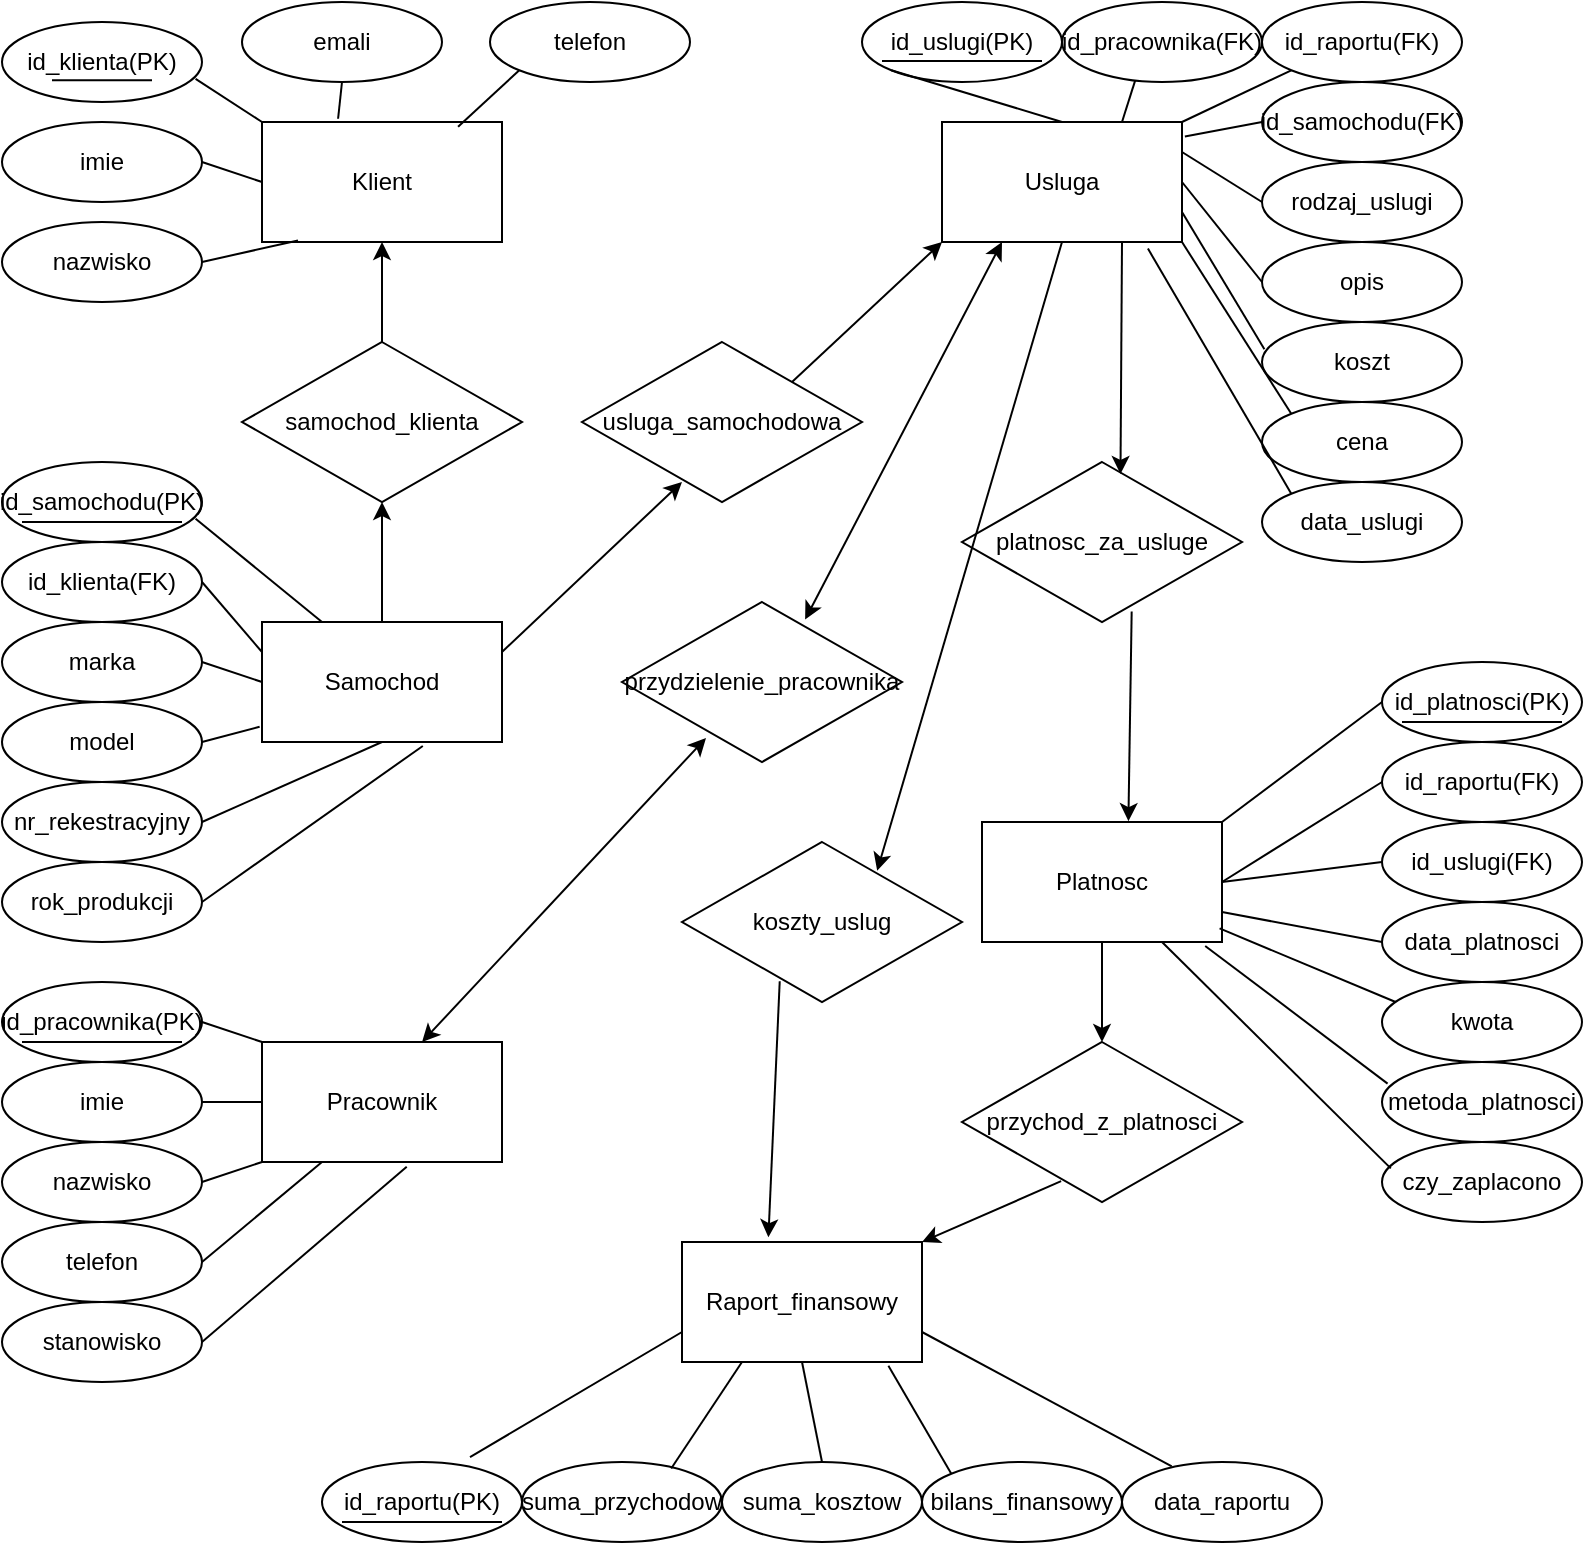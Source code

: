 <mxfile version="27.1.4">
  <diagram name="Myjnia Detailing ERD" id="ERD-1">
    <mxGraphModel dx="1248" dy="592" grid="1" gridSize="10" guides="1" tooltips="1" connect="1" arrows="1" fold="1" page="1" pageScale="1" pageWidth="827" pageHeight="1169" math="0" shadow="0">
      <root>
        <mxCell id="0" />
        <mxCell id="1" parent="0" />
        <mxCell id="klienci" value="Klient" style="shape=rectangle;whiteSpace=wrap;html=1;" parent="1" vertex="1">
          <mxGeometry x="140" y="60" width="120" height="60" as="geometry" />
        </mxCell>
        <mxCell id="pojazdy" value="Samochod" style="shape=rectangle;whiteSpace=wrap;html=1;" parent="1" vertex="1">
          <mxGeometry x="140" y="310" width="120" height="60" as="geometry" />
        </mxCell>
        <mxCell id="pracownicy" value="Pracownik" style="shape=rectangle;whiteSpace=wrap;html=1;" parent="1" vertex="1">
          <mxGeometry x="140" y="520" width="120" height="60" as="geometry" />
        </mxCell>
        <mxCell id="uslugi" value="Usluga" style="shape=rectangle;whiteSpace=wrap;html=1;" parent="1" vertex="1">
          <mxGeometry x="480" y="60" width="120" height="60" as="geometry" />
        </mxCell>
        <mxCell id="platnosci" value="Platnosc" style="shape=rectangle;whiteSpace=wrap;html=1;" parent="1" vertex="1">
          <mxGeometry x="500" y="410" width="120" height="60" as="geometry" />
        </mxCell>
        <mxCell id="4CQm-ivHGaeReTsJMOCz-3" value="imie" style="ellipse;whiteSpace=wrap;html=1;" parent="1" vertex="1">
          <mxGeometry x="10" y="60" width="100" height="40" as="geometry" />
        </mxCell>
        <mxCell id="4CQm-ivHGaeReTsJMOCz-4" value="id_klienta(PK)" style="ellipse;whiteSpace=wrap;html=1;" parent="1" vertex="1">
          <mxGeometry x="10" y="10" width="100" height="40" as="geometry" />
        </mxCell>
        <mxCell id="4CQm-ivHGaeReTsJMOCz-6" value="nazwisko" style="ellipse;whiteSpace=wrap;html=1;" parent="1" vertex="1">
          <mxGeometry x="10" y="110" width="100" height="40" as="geometry" />
        </mxCell>
        <mxCell id="4CQm-ivHGaeReTsJMOCz-7" value="telefon" style="ellipse;whiteSpace=wrap;html=1;" parent="1" vertex="1">
          <mxGeometry x="254" width="100" height="40" as="geometry" />
        </mxCell>
        <mxCell id="4CQm-ivHGaeReTsJMOCz-8" value="emali" style="ellipse;whiteSpace=wrap;html=1;" parent="1" vertex="1">
          <mxGeometry x="130" width="100" height="40" as="geometry" />
        </mxCell>
        <mxCell id="4CQm-ivHGaeReTsJMOCz-27" value="samochod_klienta" style="rhombus;whiteSpace=wrap;html=1;" parent="1" vertex="1">
          <mxGeometry x="130" y="170" width="140" height="80" as="geometry" />
        </mxCell>
        <mxCell id="4CQm-ivHGaeReTsJMOCz-28" value="" style="endArrow=classic;html=1;rounded=0;exitX=0.5;exitY=0;exitDx=0;exitDy=0;entryX=0.5;entryY=1;entryDx=0;entryDy=0;" parent="1" source="pojazdy" target="4CQm-ivHGaeReTsJMOCz-27" edge="1">
          <mxGeometry width="50" height="50" relative="1" as="geometry">
            <mxPoint x="330" y="290" as="sourcePoint" />
            <mxPoint x="380" y="240" as="targetPoint" />
          </mxGeometry>
        </mxCell>
        <mxCell id="4CQm-ivHGaeReTsJMOCz-29" value="" style="endArrow=classic;html=1;rounded=0;exitX=0.5;exitY=0;exitDx=0;exitDy=0;entryX=0.5;entryY=1;entryDx=0;entryDy=0;" parent="1" source="4CQm-ivHGaeReTsJMOCz-27" target="klienci" edge="1">
          <mxGeometry width="50" height="50" relative="1" as="geometry">
            <mxPoint x="330" y="240" as="sourcePoint" />
            <mxPoint x="380" y="190" as="targetPoint" />
          </mxGeometry>
        </mxCell>
        <mxCell id="4CQm-ivHGaeReTsJMOCz-30" value="id_samochodu(PK)" style="ellipse;whiteSpace=wrap;html=1;" parent="1" vertex="1">
          <mxGeometry x="10" y="230" width="100" height="40" as="geometry" />
        </mxCell>
        <mxCell id="4CQm-ivHGaeReTsJMOCz-31" value="id_klienta(FK)" style="ellipse;whiteSpace=wrap;html=1;" parent="1" vertex="1">
          <mxGeometry x="10" y="270" width="100" height="40" as="geometry" />
        </mxCell>
        <mxCell id="4CQm-ivHGaeReTsJMOCz-32" value="marka" style="ellipse;whiteSpace=wrap;html=1;" parent="1" vertex="1">
          <mxGeometry x="10" y="310" width="100" height="40" as="geometry" />
        </mxCell>
        <mxCell id="4CQm-ivHGaeReTsJMOCz-33" value="model" style="ellipse;whiteSpace=wrap;html=1;" parent="1" vertex="1">
          <mxGeometry x="10" y="350" width="100" height="40" as="geometry" />
        </mxCell>
        <mxCell id="4CQm-ivHGaeReTsJMOCz-36" value="nr_rekestracyjny" style="ellipse;whiteSpace=wrap;html=1;" parent="1" vertex="1">
          <mxGeometry x="10" y="390" width="100" height="40" as="geometry" />
        </mxCell>
        <mxCell id="4CQm-ivHGaeReTsJMOCz-37" value="rok_produkcji" style="ellipse;whiteSpace=wrap;html=1;" parent="1" vertex="1">
          <mxGeometry x="10" y="430" width="100" height="40" as="geometry" />
        </mxCell>
        <mxCell id="4CQm-ivHGaeReTsJMOCz-40" value="usluga_samochodowa" style="rhombus;whiteSpace=wrap;html=1;" parent="1" vertex="1">
          <mxGeometry x="300" y="170" width="140" height="80" as="geometry" />
        </mxCell>
        <mxCell id="4CQm-ivHGaeReTsJMOCz-41" value="" style="endArrow=classic;html=1;rounded=0;entryX=0.357;entryY=0.875;entryDx=0;entryDy=0;entryPerimeter=0;exitX=1;exitY=0.25;exitDx=0;exitDy=0;" parent="1" source="pojazdy" target="4CQm-ivHGaeReTsJMOCz-40" edge="1">
          <mxGeometry width="50" height="50" relative="1" as="geometry">
            <mxPoint x="330" y="330" as="sourcePoint" />
            <mxPoint x="380" y="280" as="targetPoint" />
          </mxGeometry>
        </mxCell>
        <mxCell id="4CQm-ivHGaeReTsJMOCz-42" value="" style="endArrow=classic;html=1;rounded=0;exitX=1;exitY=0;exitDx=0;exitDy=0;entryX=0;entryY=1;entryDx=0;entryDy=0;" parent="1" source="4CQm-ivHGaeReTsJMOCz-40" target="uslugi" edge="1">
          <mxGeometry width="50" height="50" relative="1" as="geometry">
            <mxPoint x="450" y="180" as="sourcePoint" />
            <mxPoint x="500" y="130" as="targetPoint" />
          </mxGeometry>
        </mxCell>
        <mxCell id="4CQm-ivHGaeReTsJMOCz-43" value="platnosc_za_usluge" style="rhombus;whiteSpace=wrap;html=1;" parent="1" vertex="1">
          <mxGeometry x="490" y="230" width="140" height="80" as="geometry" />
        </mxCell>
        <mxCell id="4CQm-ivHGaeReTsJMOCz-47" value="id_uslugi(PK)" style="ellipse;whiteSpace=wrap;html=1;" parent="1" vertex="1">
          <mxGeometry x="440" width="100" height="40" as="geometry" />
        </mxCell>
        <mxCell id="4CQm-ivHGaeReTsJMOCz-48" value="rodzaj_uslugi" style="ellipse;whiteSpace=wrap;html=1;" parent="1" vertex="1">
          <mxGeometry x="640" y="80" width="100" height="40" as="geometry" />
        </mxCell>
        <mxCell id="4CQm-ivHGaeReTsJMOCz-49" style="edgeStyle=orthogonalEdgeStyle;rounded=0;orthogonalLoop=1;jettySize=auto;html=1;exitX=0.5;exitY=1;exitDx=0;exitDy=0;" parent="1" source="4CQm-ivHGaeReTsJMOCz-48" target="4CQm-ivHGaeReTsJMOCz-48" edge="1">
          <mxGeometry relative="1" as="geometry" />
        </mxCell>
        <mxCell id="4CQm-ivHGaeReTsJMOCz-50" value="opis" style="ellipse;whiteSpace=wrap;html=1;" parent="1" vertex="1">
          <mxGeometry x="640" y="120" width="100" height="40" as="geometry" />
        </mxCell>
        <mxCell id="4CQm-ivHGaeReTsJMOCz-51" value="koszt" style="ellipse;whiteSpace=wrap;html=1;" parent="1" vertex="1">
          <mxGeometry x="640" y="160" width="100" height="40" as="geometry" />
        </mxCell>
        <mxCell id="4CQm-ivHGaeReTsJMOCz-52" value="cena" style="ellipse;whiteSpace=wrap;html=1;" parent="1" vertex="1">
          <mxGeometry x="640" y="200" width="100" height="40" as="geometry" />
        </mxCell>
        <mxCell id="4CQm-ivHGaeReTsJMOCz-53" value="id_platnosci(PK)" style="ellipse;whiteSpace=wrap;html=1;" parent="1" vertex="1">
          <mxGeometry x="700" y="330" width="100" height="40" as="geometry" />
        </mxCell>
        <mxCell id="4CQm-ivHGaeReTsJMOCz-55" value="id_uslugi(FK)" style="ellipse;whiteSpace=wrap;html=1;" parent="1" vertex="1">
          <mxGeometry x="700" y="410" width="100" height="40" as="geometry" />
        </mxCell>
        <mxCell id="4CQm-ivHGaeReTsJMOCz-56" value="data_platnosci" style="ellipse;whiteSpace=wrap;html=1;" parent="1" vertex="1">
          <mxGeometry x="700" y="450" width="100" height="40" as="geometry" />
        </mxCell>
        <mxCell id="4CQm-ivHGaeReTsJMOCz-57" value="kwota" style="ellipse;whiteSpace=wrap;html=1;" parent="1" vertex="1">
          <mxGeometry x="700" y="490" width="100" height="40" as="geometry" />
        </mxCell>
        <mxCell id="4CQm-ivHGaeReTsJMOCz-58" value="metoda_platnosci" style="ellipse;whiteSpace=wrap;html=1;" parent="1" vertex="1">
          <mxGeometry x="700" y="530" width="100" height="40" as="geometry" />
        </mxCell>
        <mxCell id="4CQm-ivHGaeReTsJMOCz-59" value="czy_zaplacono" style="ellipse;whiteSpace=wrap;html=1;" parent="1" vertex="1">
          <mxGeometry x="700" y="570" width="100" height="40" as="geometry" />
        </mxCell>
        <mxCell id="4CQm-ivHGaeReTsJMOCz-60" value="id_pracownika(PK)" style="ellipse;whiteSpace=wrap;html=1;" parent="1" vertex="1">
          <mxGeometry x="10" y="490" width="100" height="40" as="geometry" />
        </mxCell>
        <mxCell id="4CQm-ivHGaeReTsJMOCz-61" value="imie" style="ellipse;whiteSpace=wrap;html=1;" parent="1" vertex="1">
          <mxGeometry x="10" y="530" width="100" height="40" as="geometry" />
        </mxCell>
        <mxCell id="4CQm-ivHGaeReTsJMOCz-63" value="nazwisko" style="ellipse;whiteSpace=wrap;html=1;" parent="1" vertex="1">
          <mxGeometry x="10" y="570" width="100" height="40" as="geometry" />
        </mxCell>
        <mxCell id="4CQm-ivHGaeReTsJMOCz-64" value="telefon" style="ellipse;whiteSpace=wrap;html=1;" parent="1" vertex="1">
          <mxGeometry x="10" y="610" width="100" height="40" as="geometry" />
        </mxCell>
        <mxCell id="4CQm-ivHGaeReTsJMOCz-65" value="stanowisko" style="ellipse;whiteSpace=wrap;html=1;" parent="1" vertex="1">
          <mxGeometry x="10" y="650" width="100" height="40" as="geometry" />
        </mxCell>
        <mxCell id="4CQm-ivHGaeReTsJMOCz-67" value="przydzielenie_pracownika" style="rhombus;whiteSpace=wrap;html=1;" parent="1" vertex="1">
          <mxGeometry x="320" y="300" width="140" height="80" as="geometry" />
        </mxCell>
        <mxCell id="4CQm-ivHGaeReTsJMOCz-69" value="Raport_finansowy" style="rounded=0;whiteSpace=wrap;html=1;" parent="1" vertex="1">
          <mxGeometry x="350" y="620" width="120" height="60" as="geometry" />
        </mxCell>
        <mxCell id="4CQm-ivHGaeReTsJMOCz-70" value="przychod_z_platnosci" style="rhombus;whiteSpace=wrap;html=1;" parent="1" vertex="1">
          <mxGeometry x="490" y="520" width="140" height="80" as="geometry" />
        </mxCell>
        <mxCell id="4CQm-ivHGaeReTsJMOCz-71" value="" style="endArrow=classic;html=1;rounded=0;exitX=0.5;exitY=1;exitDx=0;exitDy=0;entryX=0.5;entryY=0;entryDx=0;entryDy=0;" parent="1" source="platnosci" target="4CQm-ivHGaeReTsJMOCz-70" edge="1">
          <mxGeometry width="50" height="50" relative="1" as="geometry">
            <mxPoint x="440" y="540" as="sourcePoint" />
            <mxPoint x="490" y="490" as="targetPoint" />
          </mxGeometry>
        </mxCell>
        <mxCell id="4CQm-ivHGaeReTsJMOCz-72" value="" style="endArrow=classic;html=1;rounded=0;exitX=0.354;exitY=0.87;exitDx=0;exitDy=0;exitPerimeter=0;entryX=1;entryY=0;entryDx=0;entryDy=0;" parent="1" source="4CQm-ivHGaeReTsJMOCz-70" target="4CQm-ivHGaeReTsJMOCz-69" edge="1">
          <mxGeometry width="50" height="50" relative="1" as="geometry">
            <mxPoint x="370" y="600" as="sourcePoint" />
            <mxPoint x="420" y="550" as="targetPoint" />
          </mxGeometry>
        </mxCell>
        <mxCell id="4CQm-ivHGaeReTsJMOCz-73" value="" style="endArrow=classic;html=1;rounded=0;exitX=0.5;exitY=1;exitDx=0;exitDy=0;entryX=0.697;entryY=0.18;entryDx=0;entryDy=0;entryPerimeter=0;" parent="1" source="uslugi" target="4CQm-ivHGaeReTsJMOCz-74" edge="1">
          <mxGeometry width="50" height="50" relative="1" as="geometry">
            <mxPoint x="500" y="187" as="sourcePoint" />
            <mxPoint x="470" y="417" as="targetPoint" />
          </mxGeometry>
        </mxCell>
        <mxCell id="4CQm-ivHGaeReTsJMOCz-74" value="koszty_uslug" style="rhombus;whiteSpace=wrap;html=1;" parent="1" vertex="1">
          <mxGeometry x="350" y="420" width="140" height="80" as="geometry" />
        </mxCell>
        <mxCell id="4CQm-ivHGaeReTsJMOCz-76" value="" style="endArrow=classic;html=1;rounded=0;exitX=0.349;exitY=0.87;exitDx=0;exitDy=0;exitPerimeter=0;entryX=0.36;entryY=-0.04;entryDx=0;entryDy=0;entryPerimeter=0;" parent="1" source="4CQm-ivHGaeReTsJMOCz-74" target="4CQm-ivHGaeReTsJMOCz-69" edge="1">
          <mxGeometry width="50" height="50" relative="1" as="geometry">
            <mxPoint x="410" y="500" as="sourcePoint" />
            <mxPoint x="340" y="530" as="targetPoint" />
          </mxGeometry>
        </mxCell>
        <mxCell id="4CQm-ivHGaeReTsJMOCz-78" value="id_raportu(PK)" style="ellipse;whiteSpace=wrap;html=1;" parent="1" vertex="1">
          <mxGeometry x="170" y="730" width="100" height="40" as="geometry" />
        </mxCell>
        <mxCell id="4CQm-ivHGaeReTsJMOCz-79" value="data_raportu" style="ellipse;whiteSpace=wrap;html=1;" parent="1" vertex="1">
          <mxGeometry x="570" y="730" width="100" height="40" as="geometry" />
        </mxCell>
        <mxCell id="4CQm-ivHGaeReTsJMOCz-80" value="suma_przychodow" style="ellipse;whiteSpace=wrap;html=1;" parent="1" vertex="1">
          <mxGeometry x="270" y="730" width="100" height="40" as="geometry" />
        </mxCell>
        <mxCell id="4CQm-ivHGaeReTsJMOCz-82" value="suma_kosztow" style="ellipse;whiteSpace=wrap;html=1;" parent="1" vertex="1">
          <mxGeometry x="370" y="730" width="100" height="40" as="geometry" />
        </mxCell>
        <mxCell id="4CQm-ivHGaeReTsJMOCz-83" value="bilans_finansowy" style="ellipse;whiteSpace=wrap;html=1;" parent="1" vertex="1">
          <mxGeometry x="470" y="730" width="100" height="40" as="geometry" />
        </mxCell>
        <mxCell id="4CQm-ivHGaeReTsJMOCz-84" value="" style="endArrow=none;html=1;rounded=0;exitX=1;exitY=0.5;exitDx=0;exitDy=0;entryX=0.67;entryY=1.033;entryDx=0;entryDy=0;entryPerimeter=0;" parent="1" source="4CQm-ivHGaeReTsJMOCz-37" target="pojazdy" edge="1">
          <mxGeometry width="50" height="50" relative="1" as="geometry">
            <mxPoint x="130" y="450" as="sourcePoint" />
            <mxPoint x="180" y="400" as="targetPoint" />
          </mxGeometry>
        </mxCell>
        <mxCell id="4CQm-ivHGaeReTsJMOCz-86" value="" style="endArrow=none;html=1;rounded=0;exitX=1;exitY=0.5;exitDx=0;exitDy=0;entryX=0.5;entryY=1;entryDx=0;entryDy=0;" parent="1" source="4CQm-ivHGaeReTsJMOCz-36" target="pojazdy" edge="1">
          <mxGeometry width="50" height="50" relative="1" as="geometry">
            <mxPoint x="140" y="478" as="sourcePoint" />
            <mxPoint x="250" y="400" as="targetPoint" />
          </mxGeometry>
        </mxCell>
        <mxCell id="4CQm-ivHGaeReTsJMOCz-87" value="" style="endArrow=none;html=1;rounded=0;exitX=1;exitY=0.5;exitDx=0;exitDy=0;entryX=-0.01;entryY=0.873;entryDx=0;entryDy=0;entryPerimeter=0;" parent="1" source="4CQm-ivHGaeReTsJMOCz-33" target="pojazdy" edge="1">
          <mxGeometry width="50" height="50" relative="1" as="geometry">
            <mxPoint x="220" y="548" as="sourcePoint" />
            <mxPoint x="330" y="470" as="targetPoint" />
          </mxGeometry>
        </mxCell>
        <mxCell id="4CQm-ivHGaeReTsJMOCz-88" value="" style="endArrow=none;html=1;rounded=0;exitX=1;exitY=0.5;exitDx=0;exitDy=0;entryX=0;entryY=0.5;entryDx=0;entryDy=0;" parent="1" source="4CQm-ivHGaeReTsJMOCz-32" target="pojazdy" edge="1">
          <mxGeometry width="50" height="50" relative="1" as="geometry">
            <mxPoint x="190" y="508" as="sourcePoint" />
            <mxPoint x="300" y="430" as="targetPoint" />
          </mxGeometry>
        </mxCell>
        <mxCell id="4CQm-ivHGaeReTsJMOCz-89" value="" style="endArrow=none;html=1;rounded=0;exitX=1;exitY=0.5;exitDx=0;exitDy=0;entryX=0;entryY=0.25;entryDx=0;entryDy=0;" parent="1" source="4CQm-ivHGaeReTsJMOCz-31" target="pojazdy" edge="1">
          <mxGeometry width="50" height="50" relative="1" as="geometry">
            <mxPoint x="210" y="508" as="sourcePoint" />
            <mxPoint x="320" y="430" as="targetPoint" />
          </mxGeometry>
        </mxCell>
        <mxCell id="4CQm-ivHGaeReTsJMOCz-90" value="" style="endArrow=none;html=1;rounded=0;exitX=0.968;exitY=0.71;exitDx=0;exitDy=0;entryX=0.25;entryY=0;entryDx=0;entryDy=0;exitPerimeter=0;" parent="1" source="4CQm-ivHGaeReTsJMOCz-30" target="pojazdy" edge="1">
          <mxGeometry width="50" height="50" relative="1" as="geometry">
            <mxPoint x="240" y="528" as="sourcePoint" />
            <mxPoint x="350" y="450" as="targetPoint" />
          </mxGeometry>
        </mxCell>
        <mxCell id="4CQm-ivHGaeReTsJMOCz-91" value="" style="endArrow=none;html=1;rounded=0;exitX=1;exitY=0.5;exitDx=0;exitDy=0;entryX=0;entryY=0;entryDx=0;entryDy=0;" parent="1" source="4CQm-ivHGaeReTsJMOCz-60" target="pracownicy" edge="1">
          <mxGeometry width="50" height="50" relative="1" as="geometry">
            <mxPoint x="220" y="548" as="sourcePoint" />
            <mxPoint x="330" y="470" as="targetPoint" />
          </mxGeometry>
        </mxCell>
        <mxCell id="4CQm-ivHGaeReTsJMOCz-92" value="" style="endArrow=none;html=1;rounded=0;exitX=1;exitY=0.5;exitDx=0;exitDy=0;entryX=0;entryY=0.5;entryDx=0;entryDy=0;" parent="1" source="4CQm-ivHGaeReTsJMOCz-61" target="pracownicy" edge="1">
          <mxGeometry width="50" height="50" relative="1" as="geometry">
            <mxPoint x="250" y="678" as="sourcePoint" />
            <mxPoint x="360" y="600" as="targetPoint" />
          </mxGeometry>
        </mxCell>
        <mxCell id="4CQm-ivHGaeReTsJMOCz-98" value="" style="endArrow=none;html=1;rounded=0;exitX=1;exitY=0;exitDx=0;exitDy=0;entryX=0;entryY=0.5;entryDx=0;entryDy=0;" parent="1" source="platnosci" target="4CQm-ivHGaeReTsJMOCz-53" edge="1">
          <mxGeometry width="50" height="50" relative="1" as="geometry">
            <mxPoint x="680" y="585" as="sourcePoint" />
            <mxPoint x="780" y="520" as="targetPoint" />
          </mxGeometry>
        </mxCell>
        <mxCell id="4CQm-ivHGaeReTsJMOCz-100" value="" style="endArrow=none;html=1;rounded=0;exitX=1;exitY=0.5;exitDx=0;exitDy=0;entryX=0;entryY=0.5;entryDx=0;entryDy=0;" parent="1" source="platnosci" target="4CQm-ivHGaeReTsJMOCz-55" edge="1">
          <mxGeometry width="50" height="50" relative="1" as="geometry">
            <mxPoint x="660" y="545" as="sourcePoint" />
            <mxPoint x="760" y="480" as="targetPoint" />
          </mxGeometry>
        </mxCell>
        <mxCell id="4CQm-ivHGaeReTsJMOCz-101" value="" style="endArrow=none;html=1;rounded=0;exitX=1;exitY=0.75;exitDx=0;exitDy=0;entryX=0;entryY=0.5;entryDx=0;entryDy=0;" parent="1" source="platnosci" target="4CQm-ivHGaeReTsJMOCz-56" edge="1">
          <mxGeometry width="50" height="50" relative="1" as="geometry">
            <mxPoint x="660" y="555" as="sourcePoint" />
            <mxPoint x="760" y="490" as="targetPoint" />
          </mxGeometry>
        </mxCell>
        <mxCell id="4CQm-ivHGaeReTsJMOCz-102" value="" style="endArrow=none;html=1;rounded=0;exitX=0.99;exitY=0.887;exitDx=0;exitDy=0;exitPerimeter=0;entryX=0.068;entryY=0.25;entryDx=0;entryDy=0;entryPerimeter=0;" parent="1" source="platnosci" target="4CQm-ivHGaeReTsJMOCz-57" edge="1">
          <mxGeometry width="50" height="50" relative="1" as="geometry">
            <mxPoint x="670" y="565" as="sourcePoint" />
            <mxPoint x="770" y="500" as="targetPoint" />
          </mxGeometry>
        </mxCell>
        <mxCell id="4CQm-ivHGaeReTsJMOCz-103" value="" style="endArrow=none;html=1;rounded=0;exitX=0.93;exitY=1.033;exitDx=0;exitDy=0;exitPerimeter=0;entryX=0.028;entryY=0.27;entryDx=0;entryDy=0;entryPerimeter=0;" parent="1" source="platnosci" target="4CQm-ivHGaeReTsJMOCz-58" edge="1">
          <mxGeometry width="50" height="50" relative="1" as="geometry">
            <mxPoint x="650" y="595" as="sourcePoint" />
            <mxPoint x="750" y="530" as="targetPoint" />
          </mxGeometry>
        </mxCell>
        <mxCell id="4CQm-ivHGaeReTsJMOCz-104" value="" style="endArrow=none;html=1;rounded=0;exitX=0.75;exitY=1;exitDx=0;exitDy=0;entryX=0.044;entryY=0.33;entryDx=0;entryDy=0;entryPerimeter=0;" parent="1" source="platnosci" target="4CQm-ivHGaeReTsJMOCz-59" edge="1">
          <mxGeometry width="50" height="50" relative="1" as="geometry">
            <mxPoint x="660" y="625" as="sourcePoint" />
            <mxPoint x="760" y="560" as="targetPoint" />
          </mxGeometry>
        </mxCell>
        <mxCell id="4CQm-ivHGaeReTsJMOCz-105" value="" style="endArrow=none;html=1;rounded=0;exitX=0;exitY=0;exitDx=0;exitDy=0;entryX=1;entryY=1;entryDx=0;entryDy=0;" parent="1" source="4CQm-ivHGaeReTsJMOCz-52" target="uslugi" edge="1">
          <mxGeometry width="50" height="50" relative="1" as="geometry">
            <mxPoint x="720" y="305" as="sourcePoint" />
            <mxPoint x="820" y="240" as="targetPoint" />
          </mxGeometry>
        </mxCell>
        <mxCell id="4CQm-ivHGaeReTsJMOCz-106" value="" style="endArrow=none;html=1;rounded=0;exitX=0.012;exitY=0.34;exitDx=0;exitDy=0;exitPerimeter=0;entryX=1;entryY=0.75;entryDx=0;entryDy=0;" parent="1" source="4CQm-ivHGaeReTsJMOCz-51" target="uslugi" edge="1">
          <mxGeometry width="50" height="50" relative="1" as="geometry">
            <mxPoint x="620" y="235" as="sourcePoint" />
            <mxPoint x="720" y="170" as="targetPoint" />
          </mxGeometry>
        </mxCell>
        <mxCell id="4CQm-ivHGaeReTsJMOCz-107" value="" style="endArrow=none;html=1;rounded=0;exitX=0;exitY=0.5;exitDx=0;exitDy=0;entryX=1;entryY=0.5;entryDx=0;entryDy=0;" parent="1" source="4CQm-ivHGaeReTsJMOCz-50" target="uslugi" edge="1">
          <mxGeometry width="50" height="50" relative="1" as="geometry">
            <mxPoint x="620" y="255" as="sourcePoint" />
            <mxPoint x="720" y="190" as="targetPoint" />
          </mxGeometry>
        </mxCell>
        <mxCell id="4CQm-ivHGaeReTsJMOCz-108" value="" style="endArrow=none;html=1;rounded=0;exitX=0;exitY=0.5;exitDx=0;exitDy=0;entryX=1;entryY=0.25;entryDx=0;entryDy=0;" parent="1" source="4CQm-ivHGaeReTsJMOCz-48" target="uslugi" edge="1">
          <mxGeometry width="50" height="50" relative="1" as="geometry">
            <mxPoint x="630" y="225" as="sourcePoint" />
            <mxPoint x="730" y="160" as="targetPoint" />
          </mxGeometry>
        </mxCell>
        <mxCell id="4CQm-ivHGaeReTsJMOCz-110" value="" style="endArrow=none;html=1;rounded=0;exitX=1;exitY=0.5;exitDx=0;exitDy=0;entryX=0.15;entryY=0.987;entryDx=0;entryDy=0;entryPerimeter=0;" parent="1" source="4CQm-ivHGaeReTsJMOCz-6" target="klienci" edge="1">
          <mxGeometry width="50" height="50" relative="1" as="geometry">
            <mxPoint x="290" y="205" as="sourcePoint" />
            <mxPoint x="390" y="140" as="targetPoint" />
          </mxGeometry>
        </mxCell>
        <mxCell id="4CQm-ivHGaeReTsJMOCz-111" value="" style="endArrow=none;html=1;rounded=0;exitX=1;exitY=0.5;exitDx=0;exitDy=0;entryX=0;entryY=0.5;entryDx=0;entryDy=0;" parent="1" source="4CQm-ivHGaeReTsJMOCz-3" target="klienci" edge="1">
          <mxGeometry width="50" height="50" relative="1" as="geometry">
            <mxPoint x="130" y="235" as="sourcePoint" />
            <mxPoint x="230" y="170" as="targetPoint" />
          </mxGeometry>
        </mxCell>
        <mxCell id="4CQm-ivHGaeReTsJMOCz-112" value="" style="endArrow=none;html=1;rounded=0;exitX=0.968;exitY=0.71;exitDx=0;exitDy=0;exitPerimeter=0;entryX=0;entryY=0;entryDx=0;entryDy=0;" parent="1" source="4CQm-ivHGaeReTsJMOCz-4" target="klienci" edge="1">
          <mxGeometry width="50" height="50" relative="1" as="geometry">
            <mxPoint x="130" y="215" as="sourcePoint" />
            <mxPoint x="230" y="150" as="targetPoint" />
          </mxGeometry>
        </mxCell>
        <mxCell id="4CQm-ivHGaeReTsJMOCz-113" value="" style="endArrow=none;html=1;rounded=0;exitX=0.5;exitY=1;exitDx=0;exitDy=0;entryX=0.317;entryY=-0.027;entryDx=0;entryDy=0;entryPerimeter=0;" parent="1" source="4CQm-ivHGaeReTsJMOCz-8" target="klienci" edge="1">
          <mxGeometry width="50" height="50" relative="1" as="geometry">
            <mxPoint x="140" y="215" as="sourcePoint" />
            <mxPoint x="240" y="150" as="targetPoint" />
          </mxGeometry>
        </mxCell>
        <mxCell id="4CQm-ivHGaeReTsJMOCz-114" value="" style="endArrow=none;html=1;rounded=0;exitX=0;exitY=1;exitDx=0;exitDy=0;entryX=0.817;entryY=0.04;entryDx=0;entryDy=0;entryPerimeter=0;" parent="1" source="4CQm-ivHGaeReTsJMOCz-7" target="klienci" edge="1">
          <mxGeometry width="50" height="50" relative="1" as="geometry">
            <mxPoint x="140" y="245" as="sourcePoint" />
            <mxPoint x="240" y="180" as="targetPoint" />
          </mxGeometry>
        </mxCell>
        <mxCell id="4CQm-ivHGaeReTsJMOCz-115" value="" style="endArrow=none;html=1;rounded=0;exitX=1;exitY=0.5;exitDx=0;exitDy=0;entryX=0;entryY=1;entryDx=0;entryDy=0;" parent="1" source="4CQm-ivHGaeReTsJMOCz-63" target="pracownicy" edge="1">
          <mxGeometry width="50" height="50" relative="1" as="geometry">
            <mxPoint x="240" y="685" as="sourcePoint" />
            <mxPoint x="340" y="620" as="targetPoint" />
          </mxGeometry>
        </mxCell>
        <mxCell id="4CQm-ivHGaeReTsJMOCz-116" value="" style="endArrow=none;html=1;rounded=0;exitX=1;exitY=0.5;exitDx=0;exitDy=0;entryX=0.25;entryY=1;entryDx=0;entryDy=0;" parent="1" source="4CQm-ivHGaeReTsJMOCz-64" target="pracownicy" edge="1">
          <mxGeometry width="50" height="50" relative="1" as="geometry">
            <mxPoint x="170" y="705" as="sourcePoint" />
            <mxPoint x="270" y="640" as="targetPoint" />
          </mxGeometry>
        </mxCell>
        <mxCell id="4CQm-ivHGaeReTsJMOCz-117" value="" style="endArrow=none;html=1;rounded=0;exitX=1;exitY=0.5;exitDx=0;exitDy=0;entryX=0.603;entryY=1.04;entryDx=0;entryDy=0;entryPerimeter=0;" parent="1" source="4CQm-ivHGaeReTsJMOCz-65" target="pracownicy" edge="1">
          <mxGeometry width="50" height="50" relative="1" as="geometry">
            <mxPoint x="210" y="715" as="sourcePoint" />
            <mxPoint x="310" y="650" as="targetPoint" />
          </mxGeometry>
        </mxCell>
        <mxCell id="4CQm-ivHGaeReTsJMOCz-118" value="" style="endArrow=classic;html=1;rounded=0;exitX=0.75;exitY=1;exitDx=0;exitDy=0;entryX=0.566;entryY=0.075;entryDx=0;entryDy=0;entryPerimeter=0;" parent="1" source="uslugi" target="4CQm-ivHGaeReTsJMOCz-43" edge="1">
          <mxGeometry width="50" height="50" relative="1" as="geometry">
            <mxPoint x="580" y="190" as="sourcePoint" />
            <mxPoint x="630" y="140" as="targetPoint" />
          </mxGeometry>
        </mxCell>
        <mxCell id="4CQm-ivHGaeReTsJMOCz-119" value="" style="endArrow=classic;html=1;rounded=0;exitX=0.606;exitY=0.935;exitDx=0;exitDy=0;exitPerimeter=0;entryX=0.61;entryY=-0.007;entryDx=0;entryDy=0;entryPerimeter=0;" parent="1" source="4CQm-ivHGaeReTsJMOCz-43" target="platnosci" edge="1">
          <mxGeometry width="50" height="50" relative="1" as="geometry">
            <mxPoint x="580" y="380" as="sourcePoint" />
            <mxPoint x="630" y="330" as="targetPoint" />
          </mxGeometry>
        </mxCell>
        <mxCell id="4CQm-ivHGaeReTsJMOCz-120" value="" style="endArrow=classic;startArrow=classic;html=1;rounded=0;entryX=0.3;entryY=0.85;entryDx=0;entryDy=0;entryPerimeter=0;exitX=0.667;exitY=0;exitDx=0;exitDy=0;exitPerimeter=0;" parent="1" source="pracownicy" target="4CQm-ivHGaeReTsJMOCz-67" edge="1">
          <mxGeometry width="50" height="50" relative="1" as="geometry">
            <mxPoint x="260" y="460" as="sourcePoint" />
            <mxPoint x="310" y="410" as="targetPoint" />
          </mxGeometry>
        </mxCell>
        <mxCell id="4CQm-ivHGaeReTsJMOCz-121" value="" style="endArrow=classic;startArrow=classic;html=1;rounded=0;entryX=0.25;entryY=1;entryDx=0;entryDy=0;exitX=0.654;exitY=0.11;exitDx=0;exitDy=0;exitPerimeter=0;" parent="1" source="4CQm-ivHGaeReTsJMOCz-67" target="uslugi" edge="1">
          <mxGeometry width="50" height="50" relative="1" as="geometry">
            <mxPoint x="430" y="250" as="sourcePoint" />
            <mxPoint x="480" y="200" as="targetPoint" />
          </mxGeometry>
        </mxCell>
        <mxCell id="4CQm-ivHGaeReTsJMOCz-132" value="" style="endArrow=none;html=1;rounded=0;" parent="1" edge="1">
          <mxGeometry relative="1" as="geometry">
            <mxPoint x="35" y="39.09" as="sourcePoint" />
            <mxPoint x="85" y="39.09" as="targetPoint" />
          </mxGeometry>
        </mxCell>
        <mxCell id="4CQm-ivHGaeReTsJMOCz-134" value="" style="endArrow=none;html=1;rounded=0;" parent="1" edge="1">
          <mxGeometry relative="1" as="geometry">
            <mxPoint x="20" y="260" as="sourcePoint" />
            <mxPoint x="100" y="260" as="targetPoint" />
          </mxGeometry>
        </mxCell>
        <mxCell id="4CQm-ivHGaeReTsJMOCz-135" value="" style="endArrow=none;html=1;rounded=0;" parent="1" edge="1">
          <mxGeometry relative="1" as="geometry">
            <mxPoint x="20" y="520" as="sourcePoint" />
            <mxPoint x="100" y="520" as="targetPoint" />
          </mxGeometry>
        </mxCell>
        <mxCell id="4CQm-ivHGaeReTsJMOCz-136" value="" style="endArrow=none;html=1;rounded=0;" parent="1" edge="1">
          <mxGeometry relative="1" as="geometry">
            <mxPoint x="180" y="760" as="sourcePoint" />
            <mxPoint x="260" y="760" as="targetPoint" />
          </mxGeometry>
        </mxCell>
        <mxCell id="4CQm-ivHGaeReTsJMOCz-138" value="" style="endArrow=none;html=1;rounded=0;" parent="1" edge="1">
          <mxGeometry relative="1" as="geometry">
            <mxPoint x="450" y="29.5" as="sourcePoint" />
            <mxPoint x="530" y="29.5" as="targetPoint" />
          </mxGeometry>
        </mxCell>
        <mxCell id="WvzRApK6tIwmAMnaL7Mw-2" value="id_raportu(FK)" style="ellipse;whiteSpace=wrap;html=1;" parent="1" vertex="1">
          <mxGeometry x="640" width="100" height="40" as="geometry" />
        </mxCell>
        <mxCell id="WvzRApK6tIwmAMnaL7Mw-3" value="data_uslugi" style="ellipse;whiteSpace=wrap;html=1;" parent="1" vertex="1">
          <mxGeometry x="640" y="240" width="100" height="40" as="geometry" />
        </mxCell>
        <mxCell id="WvzRApK6tIwmAMnaL7Mw-5" value="" style="endArrow=none;html=1;rounded=0;entryX=0;entryY=0;entryDx=0;entryDy=0;exitX=0.858;exitY=1.055;exitDx=0;exitDy=0;exitPerimeter=0;" parent="1" source="uslugi" target="WvzRApK6tIwmAMnaL7Mw-3" edge="1">
          <mxGeometry width="50" height="50" relative="1" as="geometry">
            <mxPoint x="570" y="220" as="sourcePoint" />
            <mxPoint x="620" y="170" as="targetPoint" />
          </mxGeometry>
        </mxCell>
        <mxCell id="WvzRApK6tIwmAMnaL7Mw-8" value="id_raportu(FK)" style="ellipse;whiteSpace=wrap;html=1;" parent="1" vertex="1">
          <mxGeometry x="700" y="370" width="100" height="40" as="geometry" />
        </mxCell>
        <mxCell id="WvzRApK6tIwmAMnaL7Mw-11" value="" style="endArrow=none;html=1;rounded=0;entryX=0;entryY=1;entryDx=0;entryDy=0;exitX=0.5;exitY=0;exitDx=0;exitDy=0;" parent="1" source="uslugi" target="4CQm-ivHGaeReTsJMOCz-47" edge="1">
          <mxGeometry width="50" height="50" relative="1" as="geometry">
            <mxPoint x="370" y="130" as="sourcePoint" />
            <mxPoint x="420" y="80" as="targetPoint" />
          </mxGeometry>
        </mxCell>
        <mxCell id="WvzRApK6tIwmAMnaL7Mw-12" value="" style="endArrow=none;html=1;rounded=0;entryX=0;entryY=1;entryDx=0;entryDy=0;exitX=1;exitY=0;exitDx=0;exitDy=0;" parent="1" source="uslugi" target="WvzRApK6tIwmAMnaL7Mw-2" edge="1">
          <mxGeometry width="50" height="50" relative="1" as="geometry">
            <mxPoint x="380" y="120" as="sourcePoint" />
            <mxPoint x="430" y="70" as="targetPoint" />
          </mxGeometry>
        </mxCell>
        <mxCell id="WvzRApK6tIwmAMnaL7Mw-14" value="" style="endArrow=none;html=1;rounded=0;entryX=0;entryY=0.5;entryDx=0;entryDy=0;exitX=1;exitY=0.5;exitDx=0;exitDy=0;" parent="1" source="platnosci" target="WvzRApK6tIwmAMnaL7Mw-8" edge="1">
          <mxGeometry width="50" height="50" relative="1" as="geometry">
            <mxPoint x="620" y="360" as="sourcePoint" />
            <mxPoint x="670" y="310" as="targetPoint" />
          </mxGeometry>
        </mxCell>
        <mxCell id="WvzRApK6tIwmAMnaL7Mw-15" value="" style="endArrow=none;html=1;rounded=0;" parent="1" edge="1">
          <mxGeometry relative="1" as="geometry">
            <mxPoint x="710" y="360" as="sourcePoint" />
            <mxPoint x="790" y="360" as="targetPoint" />
          </mxGeometry>
        </mxCell>
        <mxCell id="WvzRApK6tIwmAMnaL7Mw-19" value="" style="endArrow=none;html=1;rounded=0;entryX=0;entryY=0.75;entryDx=0;entryDy=0;exitX=0.74;exitY=-0.061;exitDx=0;exitDy=0;exitPerimeter=0;" parent="1" source="4CQm-ivHGaeReTsJMOCz-78" target="4CQm-ivHGaeReTsJMOCz-69" edge="1">
          <mxGeometry width="50" height="50" relative="1" as="geometry">
            <mxPoint x="220" y="680" as="sourcePoint" />
            <mxPoint x="270" y="630" as="targetPoint" />
          </mxGeometry>
        </mxCell>
        <mxCell id="WvzRApK6tIwmAMnaL7Mw-20" value="" style="endArrow=none;html=1;rounded=0;entryX=0.25;entryY=1;entryDx=0;entryDy=0;exitX=0.746;exitY=0.082;exitDx=0;exitDy=0;exitPerimeter=0;" parent="1" source="4CQm-ivHGaeReTsJMOCz-80" target="4CQm-ivHGaeReTsJMOCz-69" edge="1">
          <mxGeometry width="50" height="50" relative="1" as="geometry">
            <mxPoint x="290" y="730" as="sourcePoint" />
            <mxPoint x="340" y="680" as="targetPoint" />
          </mxGeometry>
        </mxCell>
        <mxCell id="WvzRApK6tIwmAMnaL7Mw-21" value="" style="endArrow=none;html=1;rounded=0;entryX=0.5;entryY=1;entryDx=0;entryDy=0;exitX=0.5;exitY=0;exitDx=0;exitDy=0;" parent="1" source="4CQm-ivHGaeReTsJMOCz-82" target="4CQm-ivHGaeReTsJMOCz-69" edge="1">
          <mxGeometry width="50" height="50" relative="1" as="geometry">
            <mxPoint x="370" y="760" as="sourcePoint" />
            <mxPoint x="420" y="710" as="targetPoint" />
          </mxGeometry>
        </mxCell>
        <mxCell id="WvzRApK6tIwmAMnaL7Mw-22" value="" style="endArrow=none;html=1;rounded=0;entryX=0.86;entryY=1.031;entryDx=0;entryDy=0;entryPerimeter=0;exitX=0;exitY=0;exitDx=0;exitDy=0;" parent="1" source="4CQm-ivHGaeReTsJMOCz-83" target="4CQm-ivHGaeReTsJMOCz-69" edge="1">
          <mxGeometry width="50" height="50" relative="1" as="geometry">
            <mxPoint x="460" y="750" as="sourcePoint" />
            <mxPoint x="510" y="700" as="targetPoint" />
          </mxGeometry>
        </mxCell>
        <mxCell id="WvzRApK6tIwmAMnaL7Mw-23" value="" style="endArrow=none;html=1;rounded=0;entryX=1;entryY=0.75;entryDx=0;entryDy=0;exitX=0.249;exitY=0.054;exitDx=0;exitDy=0;exitPerimeter=0;" parent="1" source="4CQm-ivHGaeReTsJMOCz-79" target="4CQm-ivHGaeReTsJMOCz-69" edge="1">
          <mxGeometry width="50" height="50" relative="1" as="geometry">
            <mxPoint x="580" y="740" as="sourcePoint" />
            <mxPoint x="630" y="690" as="targetPoint" />
          </mxGeometry>
        </mxCell>
        <mxCell id="vZc6zl8oCah1JMDBzcEp-1" value="id_pracownika(FK)" style="ellipse;whiteSpace=wrap;html=1;" vertex="1" parent="1">
          <mxGeometry x="540" width="100" height="40" as="geometry" />
        </mxCell>
        <mxCell id="vZc6zl8oCah1JMDBzcEp-2" value="" style="endArrow=none;html=1;rounded=0;fontSize=12;startSize=8;endSize=8;curved=1;entryX=0.366;entryY=0.98;entryDx=0;entryDy=0;entryPerimeter=0;exitX=0.75;exitY=0;exitDx=0;exitDy=0;" edge="1" parent="1" source="uslugi" target="vZc6zl8oCah1JMDBzcEp-1">
          <mxGeometry width="50" height="50" relative="1" as="geometry">
            <mxPoint x="520" y="100" as="sourcePoint" />
            <mxPoint x="570" y="50" as="targetPoint" />
          </mxGeometry>
        </mxCell>
        <mxCell id="vZc6zl8oCah1JMDBzcEp-3" value="id_samochodu(FK)" style="ellipse;whiteSpace=wrap;html=1;" vertex="1" parent="1">
          <mxGeometry x="640" y="40" width="100" height="40" as="geometry" />
        </mxCell>
        <mxCell id="vZc6zl8oCah1JMDBzcEp-4" value="" style="endArrow=none;html=1;rounded=0;fontSize=12;startSize=8;endSize=8;curved=1;entryX=1.012;entryY=0.12;entryDx=0;entryDy=0;entryPerimeter=0;exitX=0;exitY=0.5;exitDx=0;exitDy=0;" edge="1" parent="1" source="vZc6zl8oCah1JMDBzcEp-3" target="uslugi">
          <mxGeometry width="50" height="50" relative="1" as="geometry">
            <mxPoint x="770" y="130" as="sourcePoint" />
            <mxPoint x="820" y="80" as="targetPoint" />
          </mxGeometry>
        </mxCell>
      </root>
    </mxGraphModel>
  </diagram>
</mxfile>
